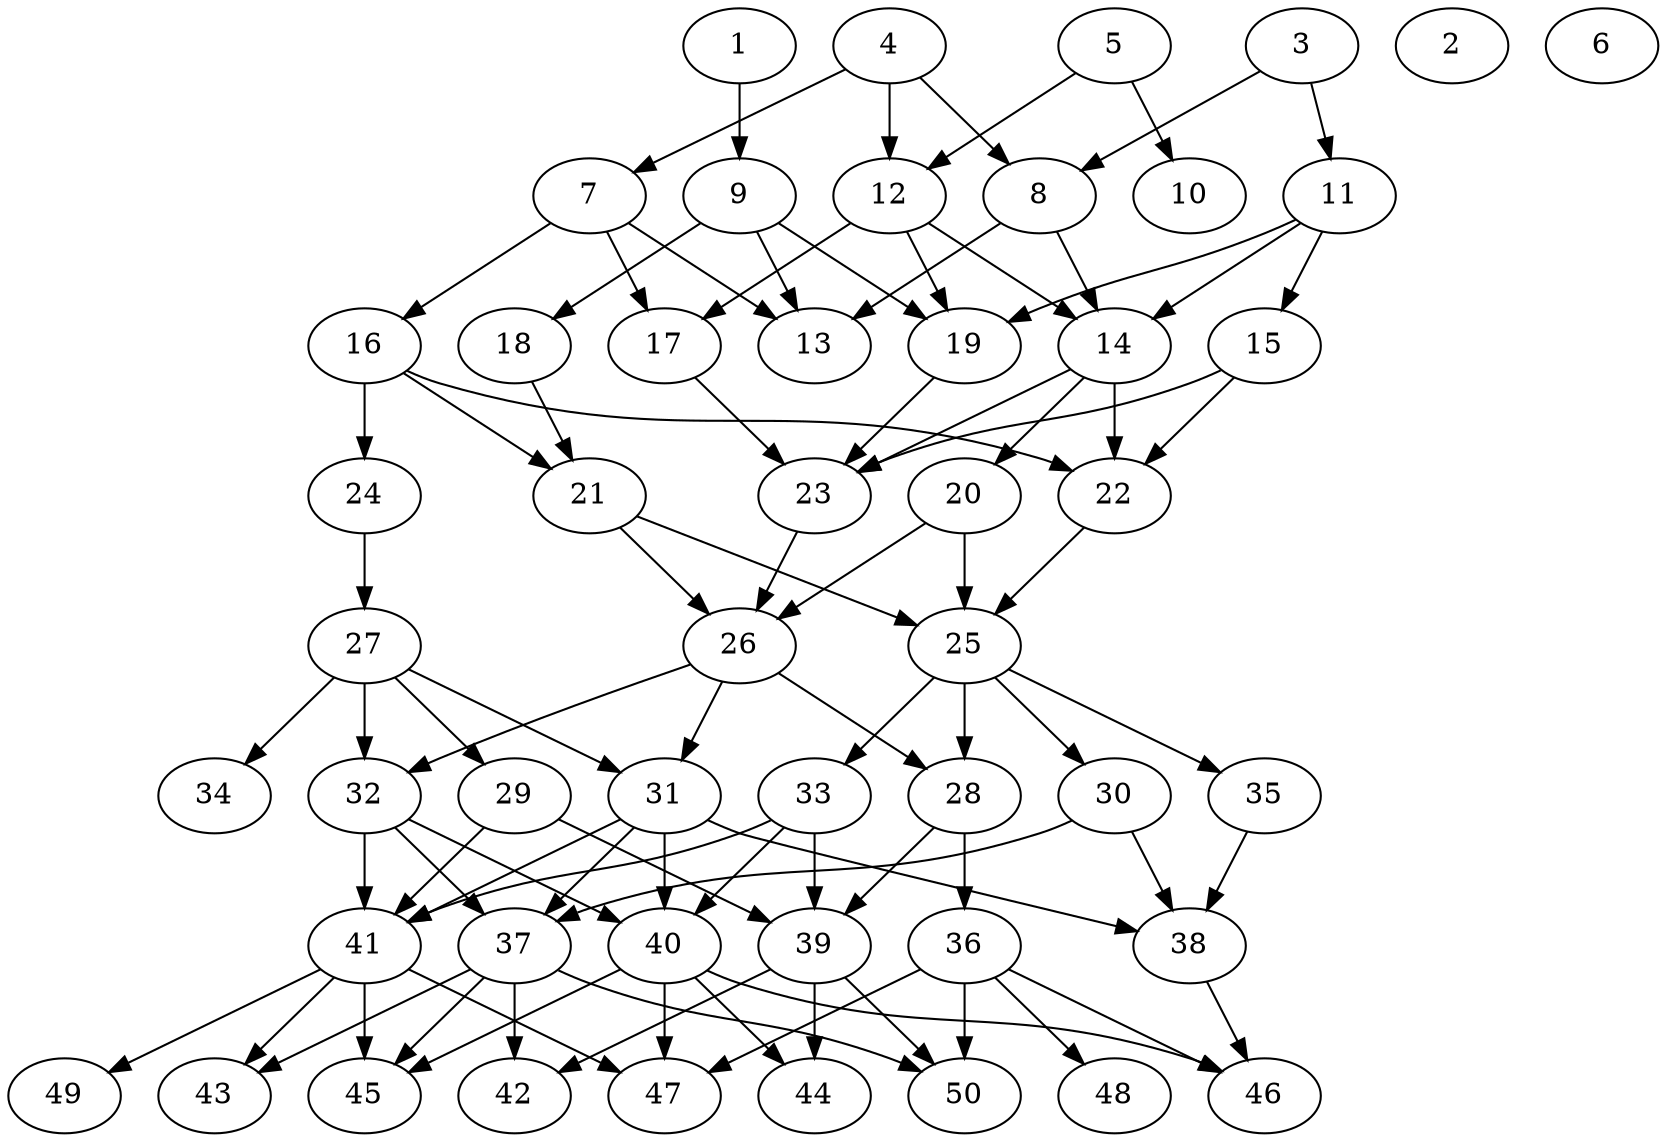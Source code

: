 // DAG automatically generated by daggen at Thu Oct  3 14:07:57 2019
// ./daggen --dot -n 50 --ccr 0.5 --fat 0.5 --regular 0.5 --density 0.5 --mindata 5242880 --maxdata 52428800 
digraph G {
  1 [size="59176960", alpha="0.05", expect_size="29588480"] 
  1 -> 9 [size ="29588480"]
  2 [size="96931840", alpha="0.11", expect_size="48465920"] 
  3 [size="69414912", alpha="0.18", expect_size="34707456"] 
  3 -> 8 [size ="34707456"]
  3 -> 11 [size ="34707456"]
  4 [size="44062720", alpha="0.06", expect_size="22031360"] 
  4 -> 7 [size ="22031360"]
  4 -> 8 [size ="22031360"]
  4 -> 12 [size ="22031360"]
  5 [size="69691392", alpha="0.18", expect_size="34845696"] 
  5 -> 10 [size ="34845696"]
  5 -> 12 [size ="34845696"]
  6 [size="22337536", alpha="0.09", expect_size="11168768"] 
  7 [size="29042688", alpha="0.19", expect_size="14521344"] 
  7 -> 13 [size ="14521344"]
  7 -> 16 [size ="14521344"]
  7 -> 17 [size ="14521344"]
  8 [size="103960576", alpha="0.08", expect_size="51980288"] 
  8 -> 13 [size ="51980288"]
  8 -> 14 [size ="51980288"]
  9 [size="48259072", alpha="0.13", expect_size="24129536"] 
  9 -> 13 [size ="24129536"]
  9 -> 18 [size ="24129536"]
  9 -> 19 [size ="24129536"]
  10 [size="48322560", alpha="0.02", expect_size="24161280"] 
  11 [size="34127872", alpha="0.09", expect_size="17063936"] 
  11 -> 14 [size ="17063936"]
  11 -> 15 [size ="17063936"]
  11 -> 19 [size ="17063936"]
  12 [size="56102912", alpha="0.06", expect_size="28051456"] 
  12 -> 14 [size ="28051456"]
  12 -> 17 [size ="28051456"]
  12 -> 19 [size ="28051456"]
  13 [size="12314624", alpha="0.10", expect_size="6157312"] 
  14 [size="96757760", alpha="0.08", expect_size="48378880"] 
  14 -> 20 [size ="48378880"]
  14 -> 22 [size ="48378880"]
  14 -> 23 [size ="48378880"]
  15 [size="30803968", alpha="0.16", expect_size="15401984"] 
  15 -> 22 [size ="15401984"]
  15 -> 23 [size ="15401984"]
  16 [size="23379968", alpha="0.01", expect_size="11689984"] 
  16 -> 21 [size ="11689984"]
  16 -> 22 [size ="11689984"]
  16 -> 24 [size ="11689984"]
  17 [size="63727616", alpha="0.01", expect_size="31863808"] 
  17 -> 23 [size ="31863808"]
  18 [size="61188096", alpha="0.05", expect_size="30594048"] 
  18 -> 21 [size ="30594048"]
  19 [size="97759232", alpha="0.01", expect_size="48879616"] 
  19 -> 23 [size ="48879616"]
  20 [size="63737856", alpha="0.12", expect_size="31868928"] 
  20 -> 25 [size ="31868928"]
  20 -> 26 [size ="31868928"]
  21 [size="75290624", alpha="0.13", expect_size="37645312"] 
  21 -> 25 [size ="37645312"]
  21 -> 26 [size ="37645312"]
  22 [size="25559040", alpha="0.12", expect_size="12779520"] 
  22 -> 25 [size ="12779520"]
  23 [size="53731328", alpha="0.04", expect_size="26865664"] 
  23 -> 26 [size ="26865664"]
  24 [size="101513216", alpha="0.02", expect_size="50756608"] 
  24 -> 27 [size ="50756608"]
  25 [size="46315520", alpha="0.14", expect_size="23157760"] 
  25 -> 28 [size ="23157760"]
  25 -> 30 [size ="23157760"]
  25 -> 33 [size ="23157760"]
  25 -> 35 [size ="23157760"]
  26 [size="27426816", alpha="0.08", expect_size="13713408"] 
  26 -> 28 [size ="13713408"]
  26 -> 31 [size ="13713408"]
  26 -> 32 [size ="13713408"]
  27 [size="34203648", alpha="0.05", expect_size="17101824"] 
  27 -> 29 [size ="17101824"]
  27 -> 31 [size ="17101824"]
  27 -> 32 [size ="17101824"]
  27 -> 34 [size ="17101824"]
  28 [size="41236480", alpha="0.03", expect_size="20618240"] 
  28 -> 36 [size ="20618240"]
  28 -> 39 [size ="20618240"]
  29 [size="65869824", alpha="0.09", expect_size="32934912"] 
  29 -> 39 [size ="32934912"]
  29 -> 41 [size ="32934912"]
  30 [size="72247296", alpha="0.02", expect_size="36123648"] 
  30 -> 37 [size ="36123648"]
  30 -> 38 [size ="36123648"]
  31 [size="34021376", alpha="0.01", expect_size="17010688"] 
  31 -> 37 [size ="17010688"]
  31 -> 38 [size ="17010688"]
  31 -> 40 [size ="17010688"]
  31 -> 41 [size ="17010688"]
  32 [size="94255104", alpha="0.09", expect_size="47127552"] 
  32 -> 37 [size ="47127552"]
  32 -> 40 [size ="47127552"]
  32 -> 41 [size ="47127552"]
  33 [size="56281088", alpha="0.18", expect_size="28140544"] 
  33 -> 39 [size ="28140544"]
  33 -> 40 [size ="28140544"]
  33 -> 41 [size ="28140544"]
  34 [size="73400320", alpha="0.05", expect_size="36700160"] 
  35 [size="84819968", alpha="0.16", expect_size="42409984"] 
  35 -> 38 [size ="42409984"]
  36 [size="55373824", alpha="0.10", expect_size="27686912"] 
  36 -> 46 [size ="27686912"]
  36 -> 47 [size ="27686912"]
  36 -> 48 [size ="27686912"]
  36 -> 50 [size ="27686912"]
  37 [size="91287552", alpha="0.15", expect_size="45643776"] 
  37 -> 42 [size ="45643776"]
  37 -> 43 [size ="45643776"]
  37 -> 45 [size ="45643776"]
  37 -> 50 [size ="45643776"]
  38 [size="22374400", alpha="0.11", expect_size="11187200"] 
  38 -> 46 [size ="11187200"]
  39 [size="36485120", alpha="0.06", expect_size="18242560"] 
  39 -> 42 [size ="18242560"]
  39 -> 44 [size ="18242560"]
  39 -> 50 [size ="18242560"]
  40 [size="77021184", alpha="0.12", expect_size="38510592"] 
  40 -> 44 [size ="38510592"]
  40 -> 45 [size ="38510592"]
  40 -> 46 [size ="38510592"]
  40 -> 47 [size ="38510592"]
  41 [size="87447552", alpha="0.11", expect_size="43723776"] 
  41 -> 43 [size ="43723776"]
  41 -> 45 [size ="43723776"]
  41 -> 47 [size ="43723776"]
  41 -> 49 [size ="43723776"]
  42 [size="91406336", alpha="0.14", expect_size="45703168"] 
  43 [size="40142848", alpha="0.06", expect_size="20071424"] 
  44 [size="29863936", alpha="0.17", expect_size="14931968"] 
  45 [size="52465664", alpha="0.16", expect_size="26232832"] 
  46 [size="33900544", alpha="0.18", expect_size="16950272"] 
  47 [size="81430528", alpha="0.06", expect_size="40715264"] 
  48 [size="59557888", alpha="0.20", expect_size="29778944"] 
  49 [size="18984960", alpha="0.05", expect_size="9492480"] 
  50 [size="46983168", alpha="0.04", expect_size="23491584"] 
}
